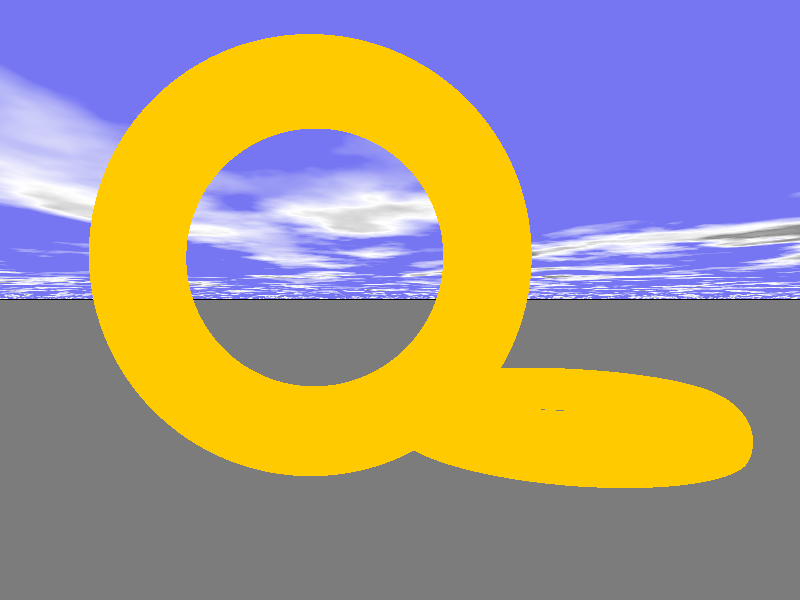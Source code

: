 // PoVRay 3.7 Scene File "Demo_torus01.pov"
// author:  .Friedrich A. Lohmueller, Jan-2014
// homepage: http://www.f-lohmueller.de/
//--------------------------------------------------------------------------
#version 3.7;
global_settings{ assumed_gamma 1.0 }
#default{ finish{ ambient 0.1 diffuse 0.9 }} 
//--------------------------------------------------------------------------
#include "colors.inc"
#include "textures.inc"
#include "glass.inc"
#include "metals.inc"
#include "golds.inc"
#include "stones.inc"
#include "woods.inc"
#include "shapes.inc"
#include "shapes2.inc"
#include "functions.inc"
#include "math.inc"
#include "transforms.inc"
//--------------------------------------------------------------------------
// camera ------------------------------------------------------------------
#declare Camera_0 = camera {/*ultra_wide_angle*/ angle 75      // front view
                            location  <0.0 , 1.0 ,-3.0>
                            right     x*image_width/image_height
                            look_at   <0.0 , 1.0 , 0.0>}
#declare Camera_1 = camera {/*ultra_wide_angle*/ angle 90   // diagonal view
                            location  <2.0 , 2.5 ,-3.0>
                            right     x*image_width/image_height
                            look_at   <0.0 , 1.0 , 0.0>}
#declare Camera_2 = camera {/*ultra_wide_angle*/ angle 90 // right side view
                            location  <3.0 , 1.0 , 0.0>
                            right     x*image_width/image_height
                            look_at   <0.0 , 1.0 , 0.0>}
#declare Camera_3 = camera {/*ultra_wide_angle*/ angle 90        // top view
                            location  <0.0 , 3.0 ,-0.001>
                            right     x*image_width/image_height
                            look_at   <0.0 , 1.0 , 0.0>}
camera{Camera_0}
// sun ---------------------------------------------------------------------
light_source{<1500,2500,-2500> color White}
// sky ---------------------------------------------------------------------
plane{<0,1,0>,1 hollow  
       texture{ pigment{ bozo turbulence 0.92
                         color_map { [0.00 rgb <0.20, 0.20, 1.0>*0.9]
                                     [0.50 rgb <0.20, 0.20, 1.0>*0.9]
                                     [0.70 rgb <1,1,1>]
                                     [0.85 rgb <0.25,0.25,0.25>]
                                     [1.0 rgb <0.5,0.5,0.5>]}
                        scale<1,1,1.5>*2.5  translate< 0,0,0>
                       }
                finish {ambient 1 diffuse 0} }      
       scale 10000}
// fog on the ground -------------------------------------------------
fog { fog_type   2
      distance   150
      color      White *0.7 
      fog_offset 0.1
      fog_alt    3.5
      turbulence 1.8
    }
// sea ---------------------------------------------------------------------
plane{<0,1,0>, 0 
       texture{Polished_Chrome
               normal { crackle 0.15 scale <0.35,0.25,0.25> turbulence 0.5 } 
               finish { reflection 0.60}}}

//--------------------------------------------------------------------------
//---------------------------- objects in scene ----------------------------
//--------------------------------------------------------------------------

torus{ 1.00, 0.25
       //rotate<0,0,0>
       translate< 1.2, 0.1,1>
       texture{
         pigment{ color rgb<1,0.6,0>} 
         finish { phong 1} 
       }
     }
torus{ 1.00, 0.25
       rotate<90,0,0>
       translate<-0.5, 1+0.25,0 >
       texture{
          pigment{ color rgb<1,0.6,0>} 
          finish { phong 1} 
       } 
     }
//--------------------------------------------------------------------------
